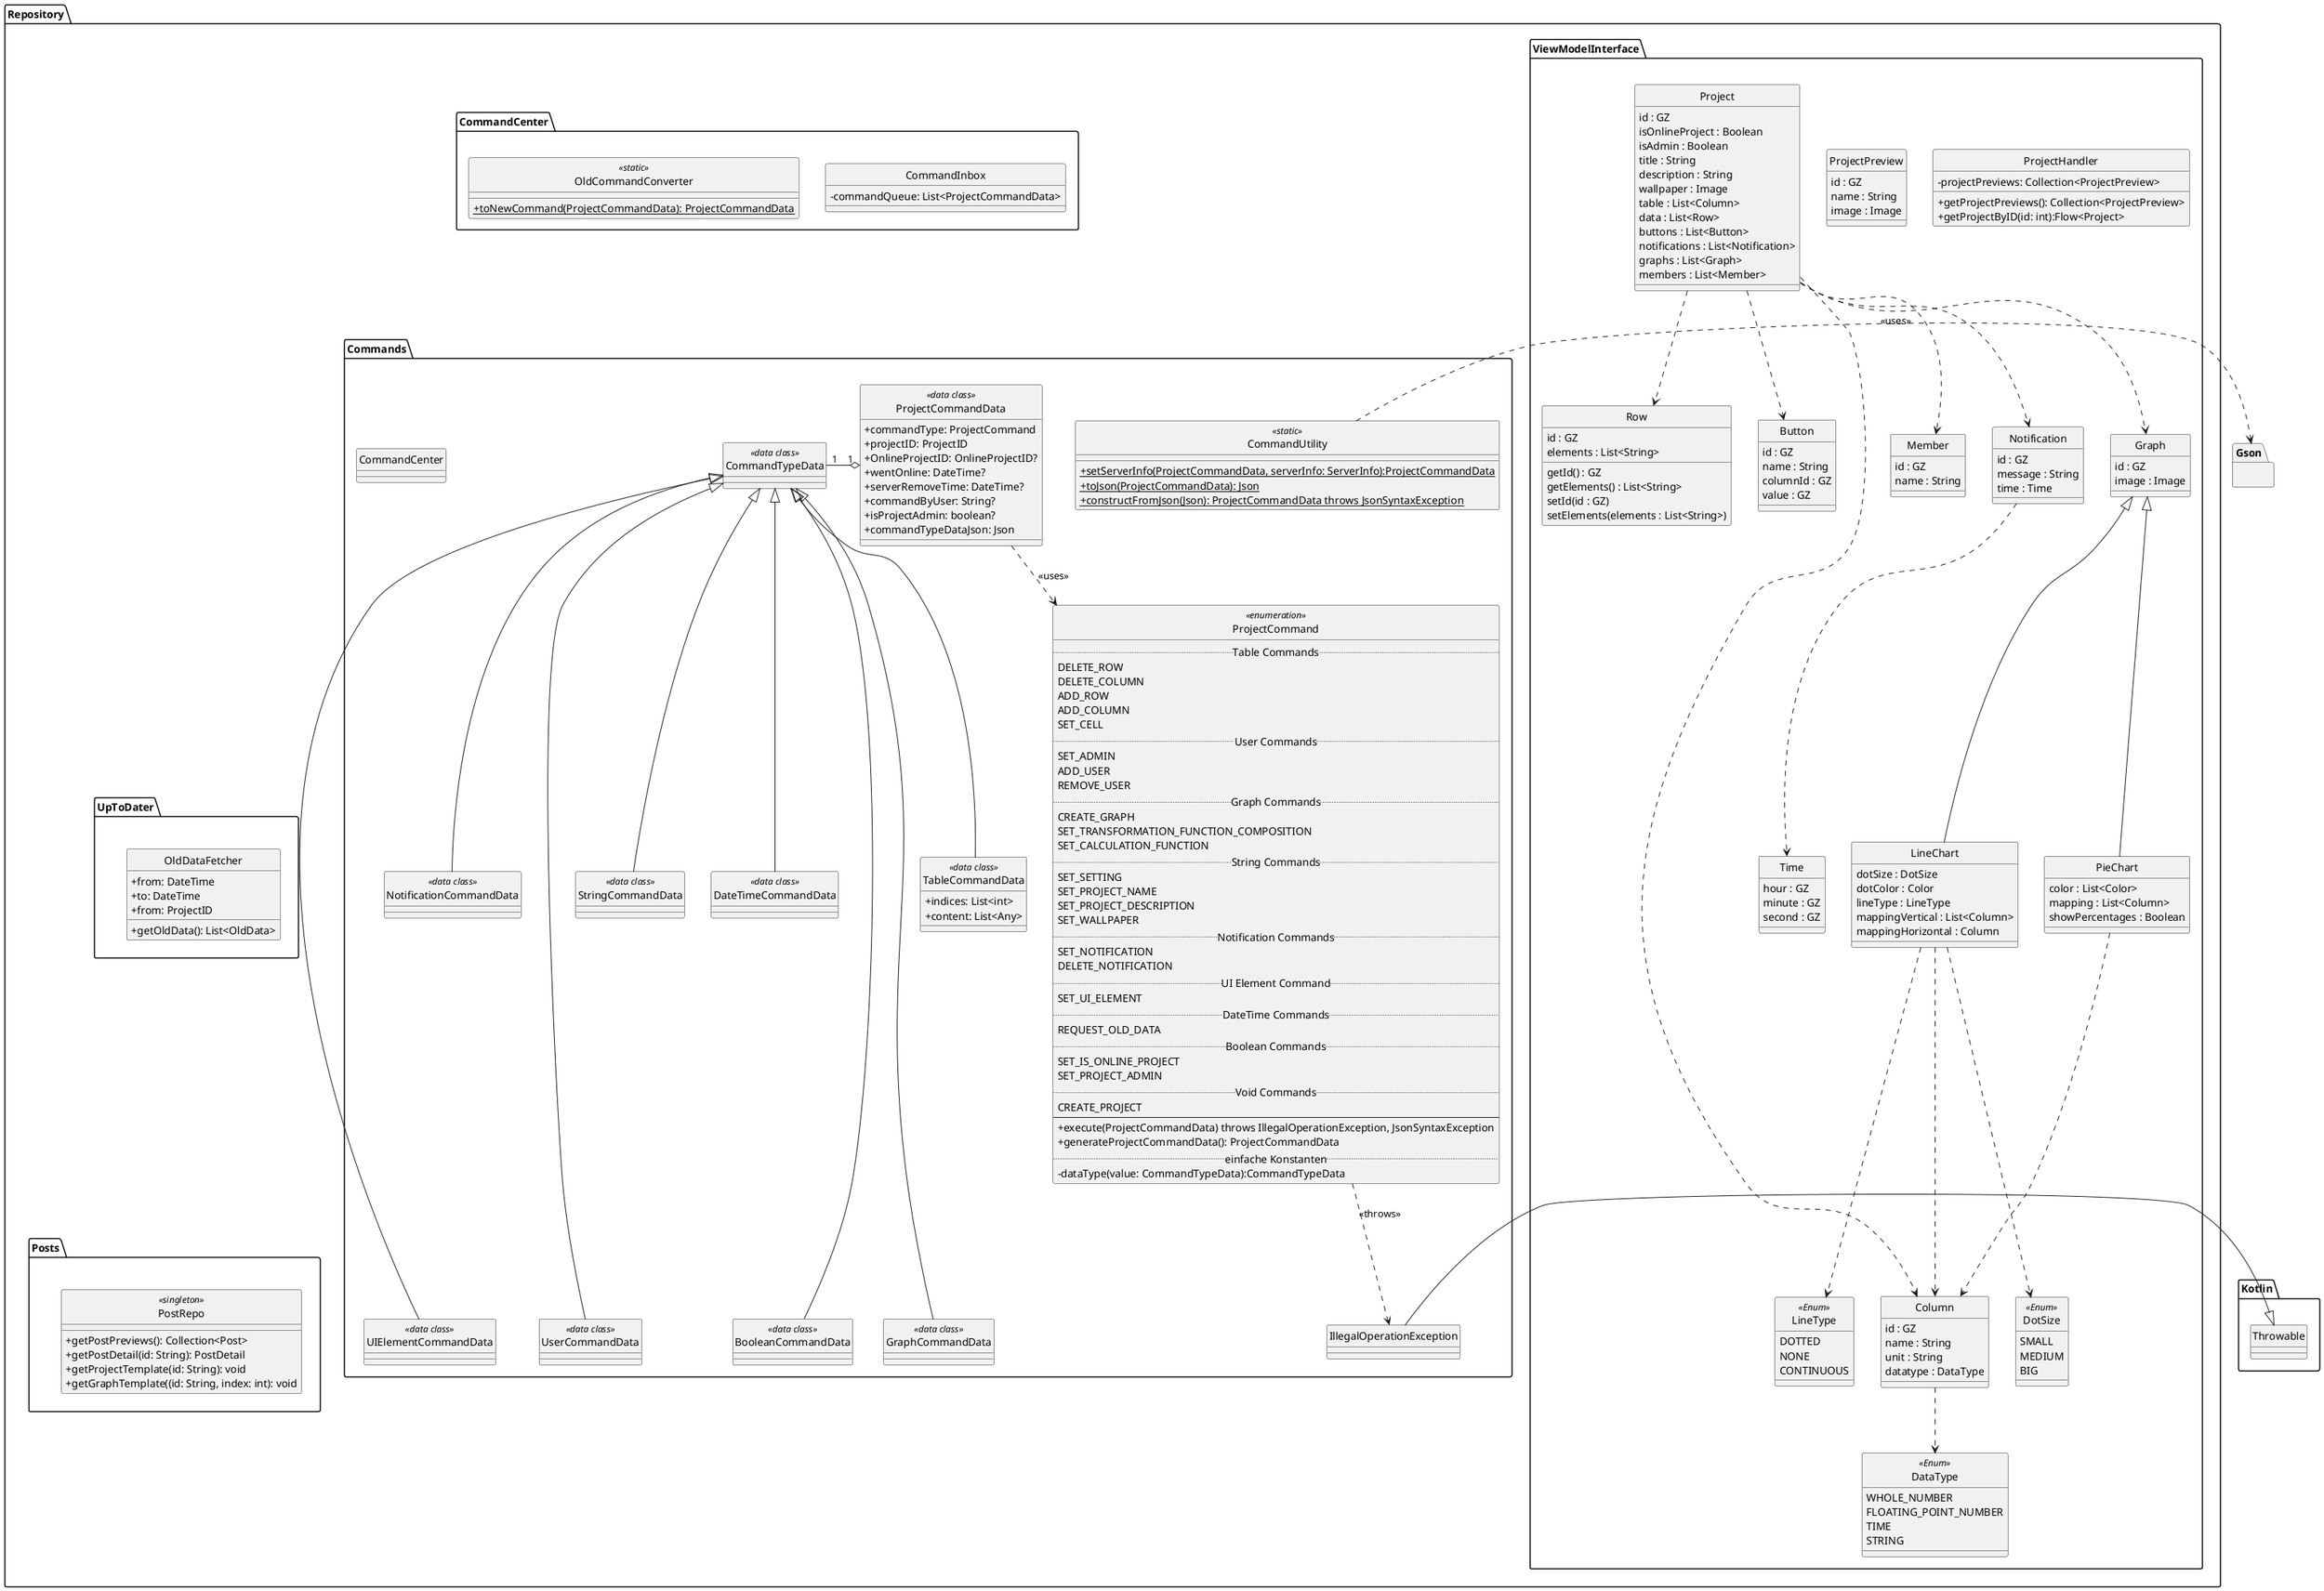 @startuml

skinparam monochrome true
skinparam shadowing false
skinparam genericDisplay old
skinparam classAttributeIconSize 0
hide circle

package Gson {}
package Kotlin{
class Throwable {
}
}

package Repository {
'=================================================================================================='
'Overleaf
package ViewModelInterface {
    'Overleaf
    class ProjectHandler {
        -projectPreviews: Collection<ProjectPreview>
        +getProjectPreviews(): Collection<ProjectPreview>
        +getProjectByID(id: int):Flow<Project>
    }

    class Column {
        id : GZ
        name : String
        unit : String
        datatype : DataType

    }

    class Button {
        id : GZ
        name : String
        columnId : GZ
        value : GZ
    }

    class Notification {
        id : GZ
        message : String
        time : Time
    }

    class Time {
        hour : GZ
        minute : GZ
        second : GZ
    }

    class Member {
        id : GZ
        name : String
    }

    class ProjectPreview {
        id : GZ
        name : String
        image : Image
    }

    class Graph {
        id : GZ
        image : Image
    }

    class LineChart {
        dotSize : DotSize
        dotColor : Color
        lineType : LineType
        mappingVertical : List<Column>
        mappingHorizontal : Column
    }

    enum DotSize <<Enum>> {
        SMALL
        MEDIUM
        BIG
    }

    enum LineType <<Enum>> {
        DOTTED
        NONE
        CONTINUOUS
    }

    class PieChart {
        color : List<Color>
        mapping : List<Column>
        showPercentages : Boolean
    }


    enum DataType <<Enum>> {
        WHOLE_NUMBER
        FLOATING_POINT_NUMBER
        TIME
        STRING
    }

    class Project {
        id : GZ
        isOnlineProject : Boolean
        isAdmin : Boolean
        title : String
        description : String
        wallpaper : Image
        table : List<Column>
        data : List<Row>
        buttons : List<Button>
        notifications : List<Notification>
        graphs : List<Graph>
        members : List<Member>
    }

    class Row {
        id : GZ
        elements : List<String>

        getId() : GZ
        getElements() : List<String>
        setId(id : GZ)
        setElements(elements : List<String>)
    }

    Graph <|-- LineChart
    Graph <|-- PieChart

    Project ..> Column
    Project ..> Row
    Project ..> Graph
    Project ..> Button
    Project ..> Member
    Project ..> Notification

    LineChart ..> LineType
    LineChart ..> DotSize
    LineChart ..> Column

    PieChart ..> Column

    Notification ..> Time

    Column ..> DataType
}
'=================================================================================================='
  package Posts {
    class PostRepo <<singleton>>{
        +getPostPreviews(): Collection<Post>
        +getPostDetail(id: String): PostDetail
        'teplate downloaden via postid
        +getProjectTemplate(id: String): void
        'teplate downloaden via postid + index des graph temlates im Post
        +getGraphTemplate((id: String, index: int): void
    }
  }
'=================================================================================================='
  'Overleaf
  package UpToDater {
        'Wenn ich einmal länger als 72h am Stück offline war merke ich mir diese Intervalle
        'dann Frage ich jemanden auf dem Server an, der in diesen 72h keine Blindspots hat
        'Overleaf
        class OldDataFetcher {
        +from: DateTime
        +to: DateTime
        +from: ProjectID
        'null == daten nicht vorhanden
        +getOldData(): List<OldData>
        }
  }

'=================================================================================================='
 package Commands {
 'Overleaf
 enum ProjectCommand <<enumeration>> {
    ..Table Commands..
    DELETE_ROW
    DELETE_COLUMN
    ADD_ROW
    ADD_COLUMN
    SET_CELL
    ..User Commands..
    SET_ADMIN
    ADD_USER
    REMOVE_USER
    ..Graph Commands..
    CREATE_GRAPH
    SET_TRANSFORMATION_FUNCTION_COMPOSITION
    SET_CALCULATION_FUNCTION
    ..String Commands..
    SET_SETTING
    SET_PROJECT_NAME
    SET_PROJECT_DESCRIPTION
    SET_WALLPAPER
    ..Notification Commands..
    SET_NOTIFICATION
    DELETE_NOTIFICATION
    ..UI Element Command..
    SET_UI_ELEMENT
    ..DateTime Commands..
    REQUEST_OLD_DATA
    ..Boolean Commands..
    SET_IS_ONLINE_PROJECT
    SET_PROJECT_ADMIN
    ..Void Commands..
    CREATE_PROJECT
    --
    +execute(ProjectCommandData) throws IllegalOperationException, JsonSyntaxException
    +generateProjectCommandData(): ProjectCommandData
    ..einfache Konstanten..
    -dataType(value: CommandTypeData):CommandTypeData
 }
 'Overleaf
 class ProjectCommandData <<data class>> {
    +commandType: ProjectCommand
    +projectID: ProjectID
    +OnlineProjectID: OnlineProjectID?
    {field}+wentOnline: DateTime?
    {field}+serverRemoveTime: DateTime?
    +commandByUser: String?
    +isProjectAdmin: boolean?
    +commandTypeDataJson: Json
 }
 'Overleaf provisorisch
 class CommandTypeData <<data class>> {
 }
 'Overleaf
 class TableCommandData <<data class>> {
    +indices: List<int>
    +content: List<Any>
 }
 'Overleaf provisorisch
 class GraphCommandData <<data class>> {

 }
 'Overleaf provisorisch
 class UserCommandData <<data class>> {

 }
 'Overleaf provisorisch
 class StringCommandData <<data class>> {

 }
 class NotificationCommandData <<data class>> {

 }
 class UIElementCommandData <<data class>> {

 }
 class DateTimeCommandData <<data class>> {

 }
 class BooleanCommandData <<data class>> {

 }
 'Overleaf
 class CommandUtility <<static>> {
    +{static} setServerInfo(ProjectCommandData, serverInfo: ServerInfo):ProjectCommandData
    +{static} toJson(ProjectCommandData): Json
    +{static} constructFromJson(Json): ProjectCommandData throws JsonSyntaxException
 }
 'Overleaf
 class IllegalOperationException {
     }


 CommandUtility ..right> Gson : <<uses>>
 ProjectCommandData ..> ProjectCommand : <<uses>>
 ProjectCommand ..> IllegalOperationException : <<throws>>
 CommandTypeData "1" -o "1" ProjectCommandData
 CommandTypeData ^-- TableCommandData
 CommandTypeData ^-- GraphCommandData
 CommandTypeData ^-- StringCommandData
 CommandTypeData ^-- UserCommandData
 CommandTypeData ^-- NotificationCommandData
 CommandTypeData ^-- UIElementCommandData
 CommandTypeData ^-- DateTimeCommandData
 CommandTypeData ^-- BooleanCommandData
 Throwable ^-  IllegalOperationException

 CommandCenter ^-[hidden]- UpToDater
 UpToDater ^-[hidden]- Posts
 Row -[hidden]- TableCommandData

 TableCommandData -[hidden]- GraphCommandData
 StringCommandData -[hidden]- UserCommandData
 NotificationCommandData -[hidden]- UIElementCommandData
 DateTimeCommandData -[hidden]- BooleanCommandData


 }
'=================================================================================================='
  'Overleaf
  package CommandCenter {
    'Overleaf
    class CommandInbox {
        -commandQueue: List<ProjectCommandData>
    }
    'Overleaf
    class OldCommandConverter <<static>>{
    +{static} toNewCommand(ProjectCommandData): ProjectCommandData
    }
  }
}

@enduml